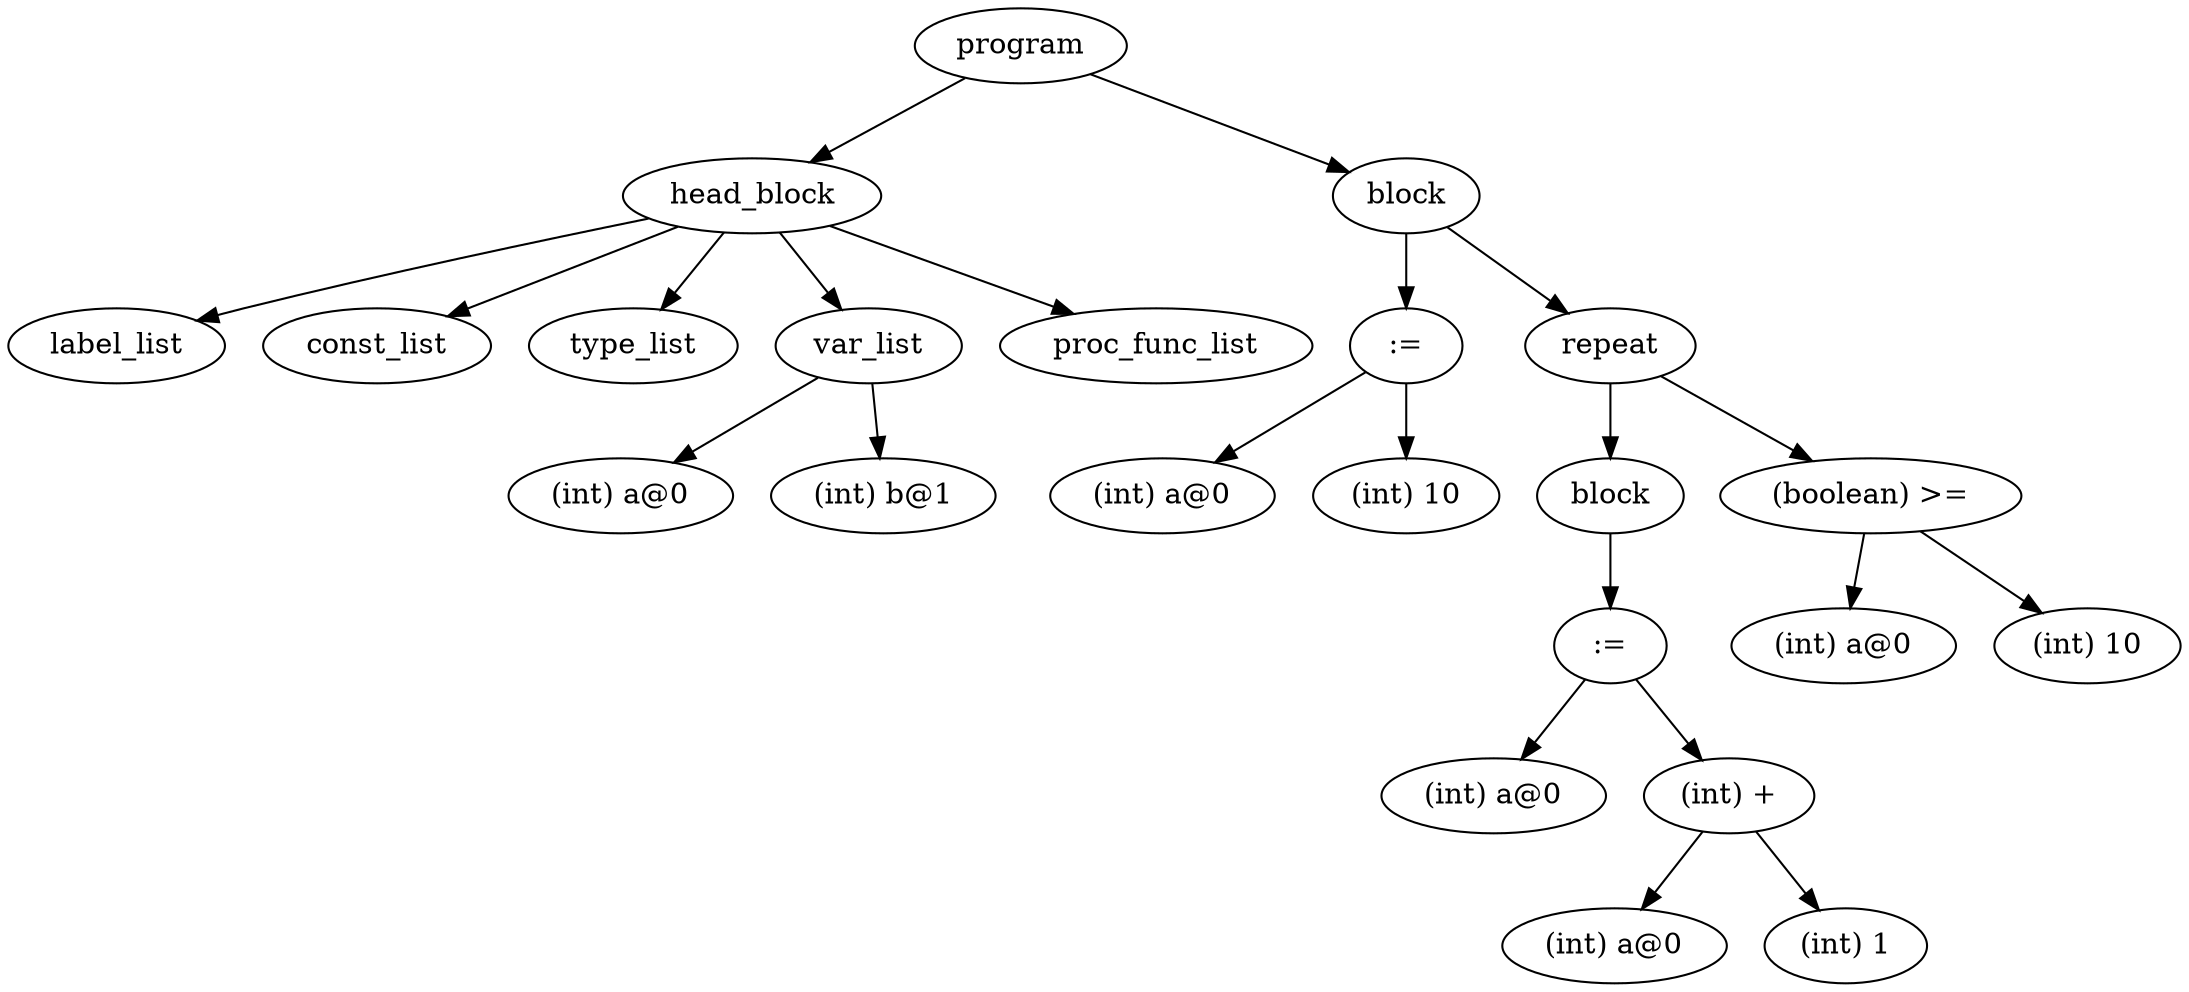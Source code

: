 digraph {
graph [ordering="out"];
node0[label="program"];
node1[label="head_block"];
node2[label="label_list"];
node1 -> node2;
node3[label="const_list"];
node1 -> node3;
node4[label="type_list"];
node1 -> node4;
node5[label="var_list"];
node6[label="(int) a@0"];
node5 -> node6;
node7[label="(int) b@1"];
node5 -> node7;
node1 -> node5;
node8[label="proc_func_list"];
node1 -> node8;
node0 -> node1;
node9[label="block"];
node10[label=":="];
node11[label="(int) a@0"];
node10 -> node11;
node12[label="(int) 10"];
node10 -> node12;
node9 -> node10;
node13[label="repeat"];
node14[label="block"];
node15[label=":="];
node16[label="(int) a@0"];
node15 -> node16;
node17[label="(int) +"];
node18[label="(int) a@0"];
node17 -> node18;
node19[label="(int) 1"];
node17 -> node19;
node15 -> node17;
node14 -> node15;
node13 -> node14;
node20[label="(boolean) >="];
node21[label="(int) a@0"];
node20 -> node21;
node22[label="(int) 10"];
node20 -> node22;
node13 -> node20;
node9 -> node13;
node0 -> node9;
}
